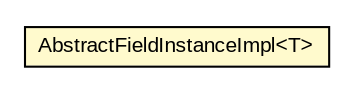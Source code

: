 #!/usr/local/bin/dot
#
# Class diagram 
# Generated by UMLGraph version 5.1 (http://www.umlgraph.org/)
#

digraph G {
	edge [fontname="arial",fontsize=10,labelfontname="arial",labelfontsize=10];
	node [fontname="arial",fontsize=10,shape=plaintext];
	nodesep=0.25;
	ranksep=0.5;
	// com.helger.jcodemodel.supplementary.issues.issue31.AbstractFieldInstanceImpl<T>
	c836 [label=<<table title="com.helger.jcodemodel.supplementary.issues.issue31.AbstractFieldInstanceImpl" border="0" cellborder="1" cellspacing="0" cellpadding="2" port="p" bgcolor="lemonChiffon" href="./AbstractFieldInstanceImpl.html">
		<tr><td><table border="0" cellspacing="0" cellpadding="1">
<tr><td align="center" balign="center"> AbstractFieldInstanceImpl&lt;T&gt; </td></tr>
		</table></td></tr>
		</table>>, fontname="arial", fontcolor="black", fontsize=10.0];
}

